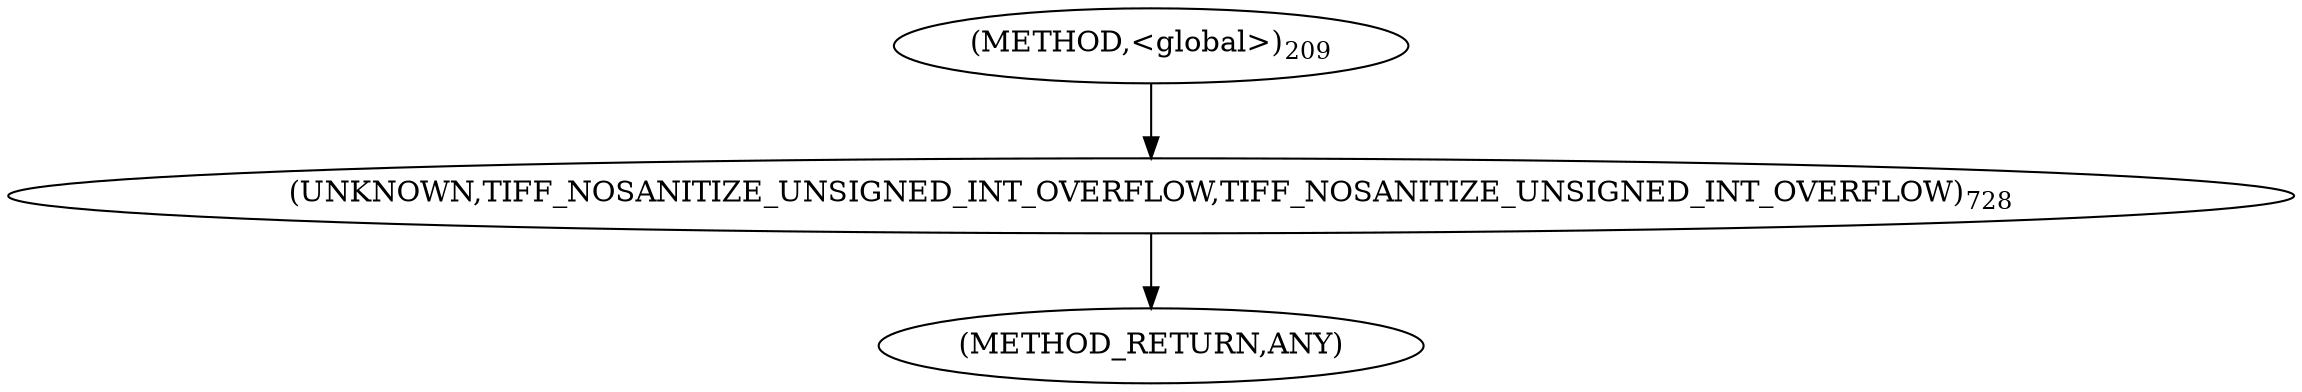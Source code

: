 digraph "&lt;global&gt;" {  
"75529" [label = <(UNKNOWN,TIFF_NOSANITIZE_UNSIGNED_INT_OVERFLOW,TIFF_NOSANITIZE_UNSIGNED_INT_OVERFLOW)<SUB>728</SUB>> ]
"73934" [label = <(METHOD,&lt;global&gt;)<SUB>209</SUB>> ]
"77969" [label = <(METHOD_RETURN,ANY)> ]
  "75529" -> "77969" 
  "73934" -> "75529" 
}
